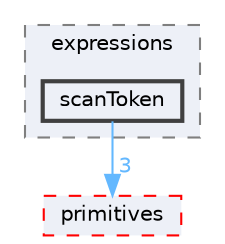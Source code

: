 digraph "src/OpenFOAM/expressions/scanToken"
{
 // LATEX_PDF_SIZE
  bgcolor="transparent";
  edge [fontname=Helvetica,fontsize=10,labelfontname=Helvetica,labelfontsize=10];
  node [fontname=Helvetica,fontsize=10,shape=box,height=0.2,width=0.4];
  compound=true
  subgraph clusterdir_fa8eb60ad2eb9e73026ecc23442a4b28 {
    graph [ bgcolor="#edf0f7", pencolor="grey50", label="expressions", fontname=Helvetica,fontsize=10 style="filled,dashed", URL="dir_fa8eb60ad2eb9e73026ecc23442a4b28.html",tooltip=""]
  dir_fed4bb2d3cc34f9f16fecef7f293066b [label="scanToken", fillcolor="#edf0f7", color="grey25", style="filled,bold", URL="dir_fed4bb2d3cc34f9f16fecef7f293066b.html",tooltip=""];
  }
  dir_3e50f45338116b169052b428016851aa [label="primitives", fillcolor="#edf0f7", color="red", style="filled,dashed", URL="dir_3e50f45338116b169052b428016851aa.html",tooltip=""];
  dir_fed4bb2d3cc34f9f16fecef7f293066b->dir_3e50f45338116b169052b428016851aa [headlabel="3", labeldistance=1.5 headhref="dir_003425_003069.html" href="dir_003425_003069.html" color="steelblue1" fontcolor="steelblue1"];
}
